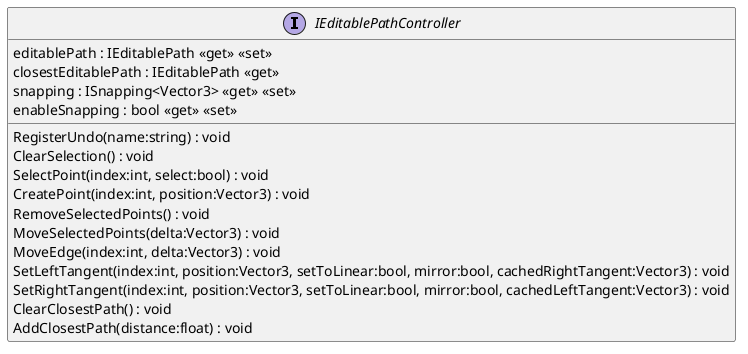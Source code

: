 @startuml
interface IEditablePathController {
    editablePath : IEditablePath <<get>> <<set>>
    closestEditablePath : IEditablePath <<get>>
    snapping : ISnapping<Vector3> <<get>> <<set>>
    enableSnapping : bool <<get>> <<set>>
    RegisterUndo(name:string) : void
    ClearSelection() : void
    SelectPoint(index:int, select:bool) : void
    CreatePoint(index:int, position:Vector3) : void
    RemoveSelectedPoints() : void
    MoveSelectedPoints(delta:Vector3) : void
    MoveEdge(index:int, delta:Vector3) : void
    SetLeftTangent(index:int, position:Vector3, setToLinear:bool, mirror:bool, cachedRightTangent:Vector3) : void
    SetRightTangent(index:int, position:Vector3, setToLinear:bool, mirror:bool, cachedLeftTangent:Vector3) : void
    ClearClosestPath() : void
    AddClosestPath(distance:float) : void
}
@enduml
